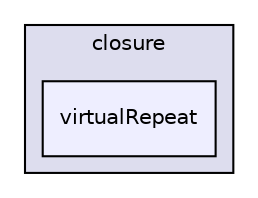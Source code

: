 digraph "libs/angular/angular-material-fileinput-master/bower_components/angular-material/modules/closure/virtualRepeat" {
  compound=true
  node [ fontsize="10", fontname="Helvetica"];
  edge [ labelfontsize="10", labelfontname="Helvetica"];
  subgraph clusterdir_9508a65cdb91278c0406c0d6c7b30c42 {
    graph [ bgcolor="#ddddee", pencolor="black", label="closure" fontname="Helvetica", fontsize="10", URL="dir_9508a65cdb91278c0406c0d6c7b30c42.html"]
  dir_ab59e63e9cc8eeb74eecf6505ff3f015 [shape=box, label="virtualRepeat", style="filled", fillcolor="#eeeeff", pencolor="black", URL="dir_ab59e63e9cc8eeb74eecf6505ff3f015.html"];
  }
}
